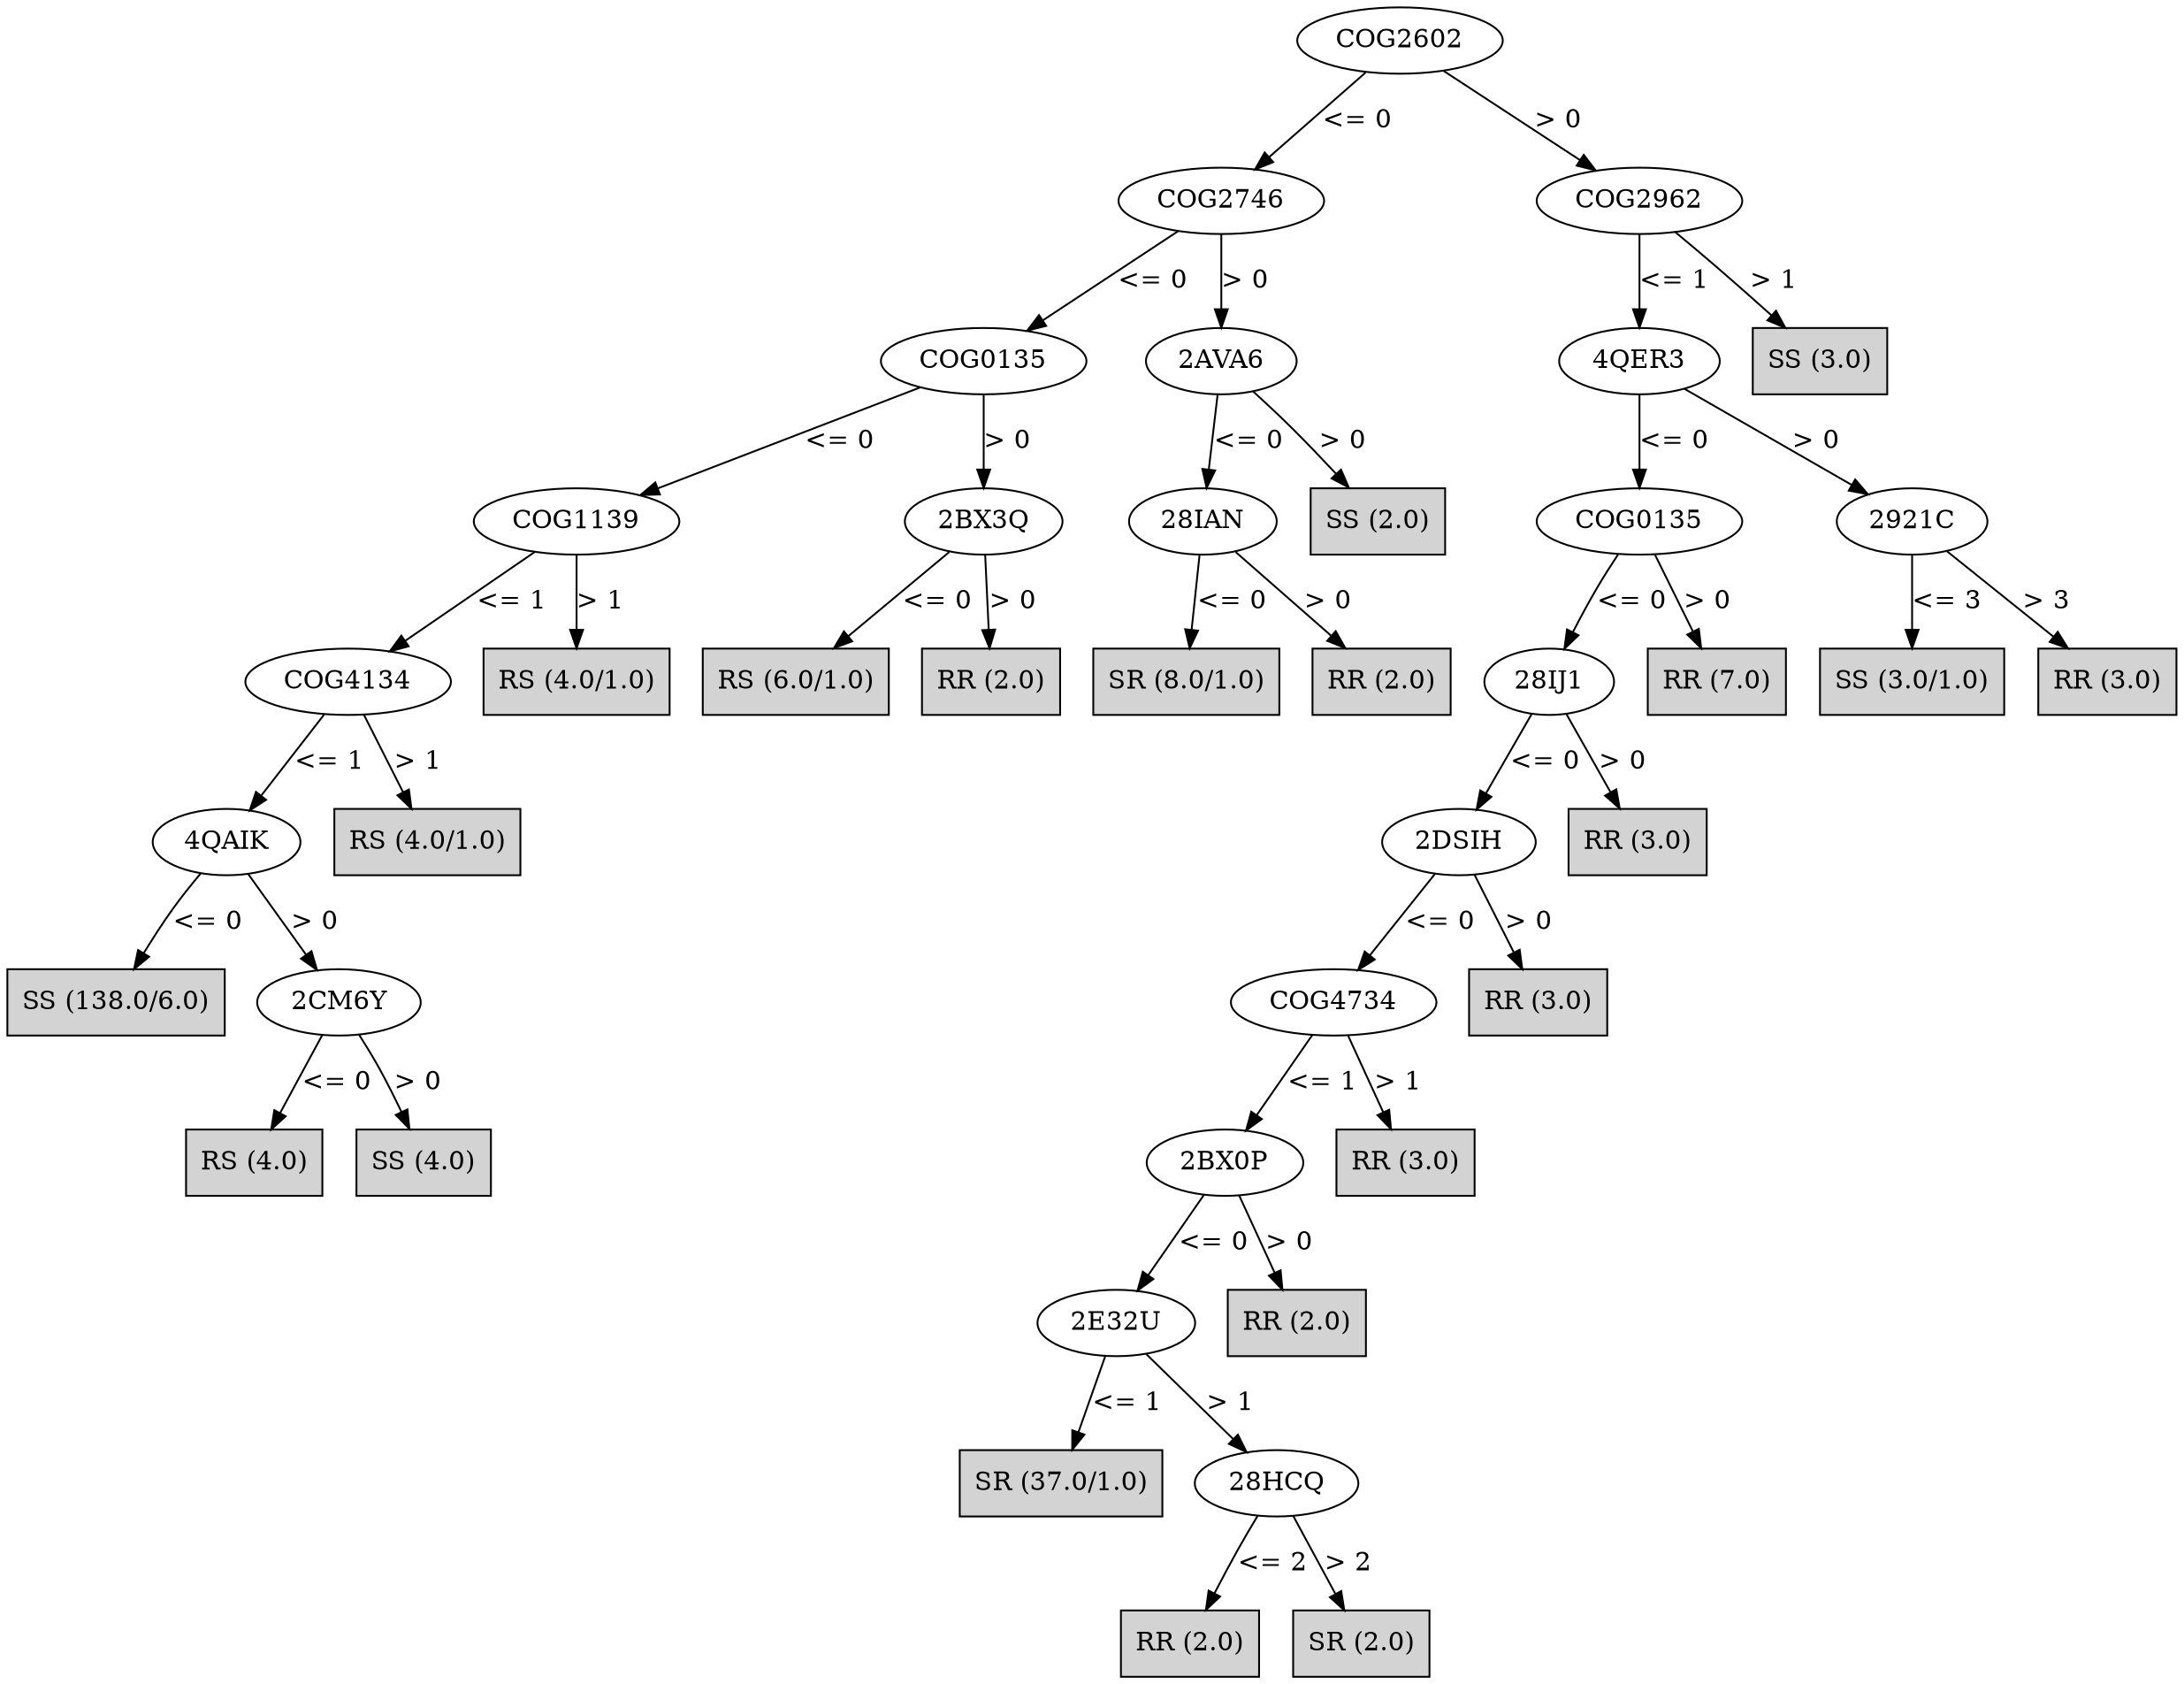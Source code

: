 digraph J48Tree {
N0 [label="COG2602" ]
N0->N1 [label="<= 0"]
N1 [label="COG2746" ]
N1->N2 [label="<= 0"]
N2 [label="COG0135" ]
N2->N3 [label="<= 0"]
N3 [label="COG1139" ]
N3->N4 [label="<= 1"]
N4 [label="COG4134" ]
N4->N5 [label="<= 1"]
N5 [label="4QAIK" ]
N5->N6 [label="<= 0"]
N6 [label="SS (138.0/6.0)" shape=box style=filled ]
N5->N7 [label="> 0"]
N7 [label="2CM6Y" ]
N7->N8 [label="<= 0"]
N8 [label="RS (4.0)" shape=box style=filled ]
N7->N9 [label="> 0"]
N9 [label="SS (4.0)" shape=box style=filled ]
N4->N10 [label="> 1"]
N10 [label="RS (4.0/1.0)" shape=box style=filled ]
N3->N11 [label="> 1"]
N11 [label="RS (4.0/1.0)" shape=box style=filled ]
N2->N12 [label="> 0"]
N12 [label="2BX3Q" ]
N12->N13 [label="<= 0"]
N13 [label="RS (6.0/1.0)" shape=box style=filled ]
N12->N14 [label="> 0"]
N14 [label="RR (2.0)" shape=box style=filled ]
N1->N15 [label="> 0"]
N15 [label="2AVA6" ]
N15->N16 [label="<= 0"]
N16 [label="28IAN" ]
N16->N17 [label="<= 0"]
N17 [label="SR (8.0/1.0)" shape=box style=filled ]
N16->N18 [label="> 0"]
N18 [label="RR (2.0)" shape=box style=filled ]
N15->N19 [label="> 0"]
N19 [label="SS (2.0)" shape=box style=filled ]
N0->N20 [label="> 0"]
N20 [label="COG2962" ]
N20->N21 [label="<= 1"]
N21 [label="4QER3" ]
N21->N22 [label="<= 0"]
N22 [label="COG0135" ]
N22->N23 [label="<= 0"]
N23 [label="28IJ1" ]
N23->N24 [label="<= 0"]
N24 [label="2DSIH" ]
N24->N25 [label="<= 0"]
N25 [label="COG4734" ]
N25->N26 [label="<= 1"]
N26 [label="2BX0P" ]
N26->N27 [label="<= 0"]
N27 [label="2E32U" ]
N27->N28 [label="<= 1"]
N28 [label="SR (37.0/1.0)" shape=box style=filled ]
N27->N29 [label="> 1"]
N29 [label="28HCQ" ]
N29->N30 [label="<= 2"]
N30 [label="RR (2.0)" shape=box style=filled ]
N29->N31 [label="> 2"]
N31 [label="SR (2.0)" shape=box style=filled ]
N26->N32 [label="> 0"]
N32 [label="RR (2.0)" shape=box style=filled ]
N25->N33 [label="> 1"]
N33 [label="RR (3.0)" shape=box style=filled ]
N24->N34 [label="> 0"]
N34 [label="RR (3.0)" shape=box style=filled ]
N23->N35 [label="> 0"]
N35 [label="RR (3.0)" shape=box style=filled ]
N22->N36 [label="> 0"]
N36 [label="RR (7.0)" shape=box style=filled ]
N21->N37 [label="> 0"]
N37 [label="2921C" ]
N37->N38 [label="<= 3"]
N38 [label="SS (3.0/1.0)" shape=box style=filled ]
N37->N39 [label="> 3"]
N39 [label="RR (3.0)" shape=box style=filled ]
N20->N40 [label="> 1"]
N40 [label="SS (3.0)" shape=box style=filled ]
}

